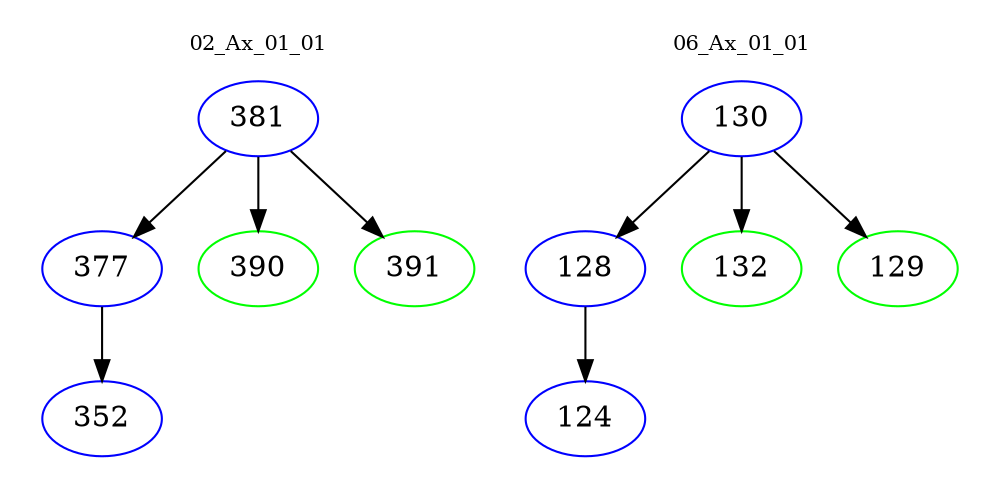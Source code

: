 digraph{
subgraph cluster_0 {
color = white
label = "02_Ax_01_01";
fontsize=10;
T0_381 [label="381", color="blue"]
T0_381 -> T0_377 [color="black"]
T0_377 [label="377", color="blue"]
T0_377 -> T0_352 [color="black"]
T0_352 [label="352", color="blue"]
T0_381 -> T0_390 [color="black"]
T0_390 [label="390", color="green"]
T0_381 -> T0_391 [color="black"]
T0_391 [label="391", color="green"]
}
subgraph cluster_1 {
color = white
label = "06_Ax_01_01";
fontsize=10;
T1_130 [label="130", color="blue"]
T1_130 -> T1_128 [color="black"]
T1_128 [label="128", color="blue"]
T1_128 -> T1_124 [color="black"]
T1_124 [label="124", color="blue"]
T1_130 -> T1_132 [color="black"]
T1_132 [label="132", color="green"]
T1_130 -> T1_129 [color="black"]
T1_129 [label="129", color="green"]
}
}
